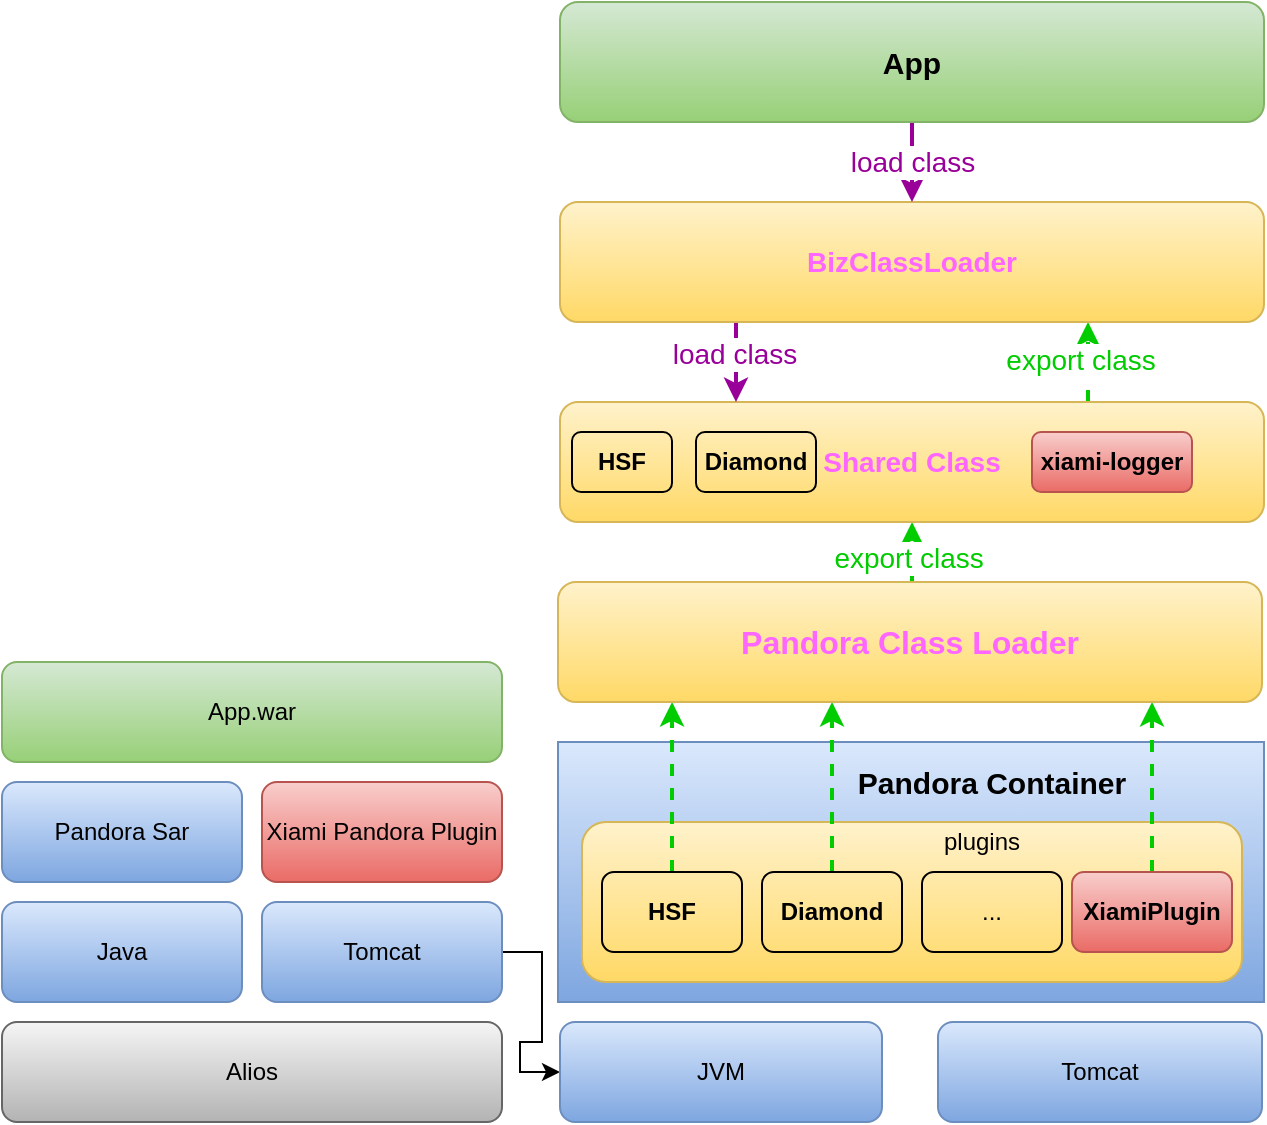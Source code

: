 <mxfile version="10.6.7" type="github"><diagram id="_4XKTsLNfXJKerc1PQuz" name="Page-1"><mxGraphModel dx="918" dy="617" grid="1" gridSize="10" guides="1" tooltips="1" connect="1" arrows="1" fold="1" page="1" pageScale="1" pageWidth="826" pageHeight="1169" math="0" shadow="0"><root><mxCell id="0"/><mxCell id="1" parent="0"/><mxCell id="9JVIV9pu0R4_s_QnGwJ--30" value="" style="rounded=0;whiteSpace=wrap;html=1;fillColor=#dae8fc;gradientColor=#7ea6e0;strokeColor=#6c8ebf;" parent="1" vertex="1"><mxGeometry x="298" y="460" width="353" height="130" as="geometry"/></mxCell><mxCell id="9JVIV9pu0R4_s_QnGwJ--14" value="Alios" style="rounded=1;whiteSpace=wrap;html=1;fillColor=#f5f5f5;gradientColor=#b3b3b3;strokeColor=#666666;" parent="1" vertex="1"><mxGeometry x="20" y="600" width="250" height="50" as="geometry"/></mxCell><mxCell id="9JVIV9pu0R4_s_QnGwJ--15" value="Java" style="rounded=1;whiteSpace=wrap;html=1;fillColor=#dae8fc;gradientColor=#7ea6e0;strokeColor=#6c8ebf;" parent="1" vertex="1"><mxGeometry x="20" y="540" width="120" height="50" as="geometry"/></mxCell><mxCell id="9JVIV9pu0R4_s_QnGwJ--22" style="edgeStyle=orthogonalEdgeStyle;rounded=0;orthogonalLoop=1;jettySize=auto;html=1;exitX=1;exitY=0.5;exitDx=0;exitDy=0;entryX=0;entryY=0.5;entryDx=0;entryDy=0;" parent="1" source="9JVIV9pu0R4_s_QnGwJ--16" target="9JVIV9pu0R4_s_QnGwJ--20" edge="1"><mxGeometry relative="1" as="geometry"/></mxCell><mxCell id="9JVIV9pu0R4_s_QnGwJ--16" value="Tomcat" style="rounded=1;whiteSpace=wrap;html=1;fillColor=#dae8fc;gradientColor=#7ea6e0;strokeColor=#6c8ebf;" parent="1" vertex="1"><mxGeometry x="150" y="540" width="120" height="50" as="geometry"/></mxCell><mxCell id="9JVIV9pu0R4_s_QnGwJ--17" value="Pandora Sar" style="rounded=1;whiteSpace=wrap;html=1;fillColor=#dae8fc;gradientColor=#7ea6e0;strokeColor=#6c8ebf;" parent="1" vertex="1"><mxGeometry x="20" y="480" width="120" height="50" as="geometry"/></mxCell><mxCell id="9JVIV9pu0R4_s_QnGwJ--18" value="Xiami Pandora Plugin" style="rounded=1;whiteSpace=wrap;html=1;fillColor=#f8cecc;gradientColor=#ea6b66;strokeColor=#b85450;" parent="1" vertex="1"><mxGeometry x="150" y="480" width="120" height="50" as="geometry"/></mxCell><mxCell id="9JVIV9pu0R4_s_QnGwJ--19" value="App.war" style="rounded=1;whiteSpace=wrap;html=1;fillColor=#d5e8d4;gradientColor=#97d077;strokeColor=#82b366;" parent="1" vertex="1"><mxGeometry x="20" y="420" width="250" height="50" as="geometry"/></mxCell><mxCell id="9JVIV9pu0R4_s_QnGwJ--20" value="JVM" style="rounded=1;whiteSpace=wrap;html=1;fillColor=#dae8fc;gradientColor=#7ea6e0;strokeColor=#6c8ebf;" parent="1" vertex="1"><mxGeometry x="299" y="600" width="161" height="50" as="geometry"/></mxCell><mxCell id="9JVIV9pu0R4_s_QnGwJ--21" value="Tomcat" style="rounded=1;whiteSpace=wrap;html=1;fillColor=#dae8fc;gradientColor=#7ea6e0;strokeColor=#6c8ebf;" parent="1" vertex="1"><mxGeometry x="488" y="600" width="162" height="50" as="geometry"/></mxCell><mxCell id="9JVIV9pu0R4_s_QnGwJ--23" value="" style="rounded=1;whiteSpace=wrap;html=1;fillColor=#fff2cc;gradientColor=#ffd966;strokeColor=#d6b656;" parent="1" vertex="1"><mxGeometry x="310" y="500" width="330" height="80" as="geometry"/></mxCell><mxCell id="9JVIV9pu0R4_s_QnGwJ--41" style="edgeStyle=orthogonalEdgeStyle;rounded=0;orthogonalLoop=1;jettySize=auto;html=1;exitX=0.5;exitY=0;exitDx=0;exitDy=0;entryX=0.162;entryY=1;entryDx=0;entryDy=0;entryPerimeter=0;dashed=1;strokeWidth=2;strokeColor=#00CC00;" parent="1" source="9JVIV9pu0R4_s_QnGwJ--24" target="9JVIV9pu0R4_s_QnGwJ--32" edge="1"><mxGeometry relative="1" as="geometry"/></mxCell><mxCell id="9JVIV9pu0R4_s_QnGwJ--24" value="HSF" style="rounded=1;whiteSpace=wrap;html=1;fillColor=none;fontStyle=1" parent="1" vertex="1"><mxGeometry x="320" y="525" width="70" height="40" as="geometry"/></mxCell><mxCell id="9JVIV9pu0R4_s_QnGwJ--42" style="edgeStyle=orthogonalEdgeStyle;rounded=0;orthogonalLoop=1;jettySize=auto;html=1;exitX=0.5;exitY=0;exitDx=0;exitDy=0;strokeWidth=2;dashed=1;strokeColor=#00CC00;" parent="1" source="9JVIV9pu0R4_s_QnGwJ--25" edge="1"><mxGeometry relative="1" as="geometry"><mxPoint x="435" y="440" as="targetPoint"/></mxGeometry></mxCell><mxCell id="9JVIV9pu0R4_s_QnGwJ--25" value="Diamond" style="rounded=1;whiteSpace=wrap;html=1;fillColor=none;fontStyle=1" parent="1" vertex="1"><mxGeometry x="400" y="525" width="70" height="40" as="geometry"/></mxCell><mxCell id="9JVIV9pu0R4_s_QnGwJ--26" value="..." style="rounded=1;whiteSpace=wrap;html=1;fillColor=none;" parent="1" vertex="1"><mxGeometry x="480" y="525" width="70" height="40" as="geometry"/></mxCell><mxCell id="9JVIV9pu0R4_s_QnGwJ--45" style="edgeStyle=orthogonalEdgeStyle;rounded=0;orthogonalLoop=1;jettySize=auto;html=1;exitX=0.5;exitY=0;exitDx=0;exitDy=0;strokeColor=#00CC00;strokeWidth=2;dashed=1;" parent="1" source="9JVIV9pu0R4_s_QnGwJ--27" edge="1"><mxGeometry relative="1" as="geometry"><mxPoint x="595" y="440" as="targetPoint"/></mxGeometry></mxCell><mxCell id="9JVIV9pu0R4_s_QnGwJ--27" value="XiamiPlugin" style="rounded=1;whiteSpace=wrap;html=1;fillColor=#f8cecc;gradientColor=#ea6b66;strokeColor=#b85450;fontStyle=1" parent="1" vertex="1"><mxGeometry x="555" y="525" width="80" height="40" as="geometry"/></mxCell><mxCell id="9JVIV9pu0R4_s_QnGwJ--29" value="plugins" style="text;html=1;strokeColor=none;fillColor=none;align=center;verticalAlign=middle;whiteSpace=wrap;rounded=0;" parent="1" vertex="1"><mxGeometry x="490" y="500" width="40" height="20" as="geometry"/></mxCell><mxCell id="9JVIV9pu0R4_s_QnGwJ--31" value="Pandora Container" style="text;html=1;strokeColor=none;fillColor=none;align=center;verticalAlign=middle;whiteSpace=wrap;rounded=0;fontSize=15;fontStyle=1" parent="1" vertex="1"><mxGeometry x="444" y="470" width="142" height="20" as="geometry"/></mxCell><mxCell id="9JVIV9pu0R4_s_QnGwJ--40" style="edgeStyle=orthogonalEdgeStyle;rounded=0;orthogonalLoop=1;jettySize=auto;html=1;exitX=0.5;exitY=0;exitDx=0;exitDy=0;entryX=0.5;entryY=1;entryDx=0;entryDy=0;fontColor=#00CC00;strokeWidth=2;strokeColor=#00CC00;dashed=1;" parent="1" source="9JVIV9pu0R4_s_QnGwJ--32" target="9JVIV9pu0R4_s_QnGwJ--33" edge="1"><mxGeometry relative="1" as="geometry"/></mxCell><mxCell id="JXzlm3-9NKTbLBNhS4zp-8" value="&lt;font color=&quot;#00cc00&quot;&gt;export class&amp;nbsp;&lt;/font&gt;" style="text;html=1;resizable=0;points=[];align=center;verticalAlign=middle;labelBackgroundColor=#ffffff;fontSize=14;fontColor=#990099;" vertex="1" connectable="0" parent="9JVIV9pu0R4_s_QnGwJ--40"><mxGeometry x="-0.161" relative="1" as="geometry"><mxPoint as="offset"/></mxGeometry></mxCell><mxCell id="9JVIV9pu0R4_s_QnGwJ--32" value="Pandora Class Loader" style="rounded=1;whiteSpace=wrap;html=1;fillColor=#fff2cc;gradientColor=#ffd966;strokeColor=#d6b656;fontSize=16;fontStyle=1;fontColor=#FF66FF;" parent="1" vertex="1"><mxGeometry x="298" y="380" width="352" height="60" as="geometry"/></mxCell><mxCell id="9JVIV9pu0R4_s_QnGwJ--38" style="edgeStyle=orthogonalEdgeStyle;rounded=0;orthogonalLoop=1;jettySize=auto;html=1;exitX=0.75;exitY=0;exitDx=0;exitDy=0;entryX=0.75;entryY=1;entryDx=0;entryDy=0;strokeWidth=2;dashed=1;strokeColor=#00CC00;" parent="1" source="9JVIV9pu0R4_s_QnGwJ--33" target="9JVIV9pu0R4_s_QnGwJ--34" edge="1"><mxGeometry relative="1" as="geometry"/></mxCell><mxCell id="JXzlm3-9NKTbLBNhS4zp-7" value="export class" style="text;html=1;resizable=0;points=[];align=center;verticalAlign=middle;labelBackgroundColor=#ffffff;fontSize=14;fontColor=#00CC00;" vertex="1" connectable="0" parent="9JVIV9pu0R4_s_QnGwJ--38"><mxGeometry x="0.067" y="4" relative="1" as="geometry"><mxPoint as="offset"/></mxGeometry></mxCell><mxCell id="9JVIV9pu0R4_s_QnGwJ--33" value="Shared Class" style="rounded=1;whiteSpace=wrap;html=1;fillColor=#fff2cc;gradientColor=#ffd966;strokeColor=#d6b656;fontStyle=1;fontSize=14;fontColor=#FF66FF;" parent="1" vertex="1"><mxGeometry x="299" y="290" width="352" height="60" as="geometry"/></mxCell><mxCell id="9JVIV9pu0R4_s_QnGwJ--37" style="edgeStyle=orthogonalEdgeStyle;rounded=0;orthogonalLoop=1;jettySize=auto;html=1;exitX=0.25;exitY=1;exitDx=0;exitDy=0;entryX=0.25;entryY=0;entryDx=0;entryDy=0;strokeColor=#990099;strokeWidth=2;" parent="1" source="9JVIV9pu0R4_s_QnGwJ--34" target="9JVIV9pu0R4_s_QnGwJ--33" edge="1"><mxGeometry relative="1" as="geometry"/></mxCell><mxCell id="JXzlm3-9NKTbLBNhS4zp-6" value="load class" style="text;html=1;resizable=0;points=[];align=center;verticalAlign=middle;labelBackgroundColor=#ffffff;fontSize=14;fontColor=#990099;" vertex="1" connectable="0" parent="9JVIV9pu0R4_s_QnGwJ--37"><mxGeometry x="-0.2" y="-1" relative="1" as="geometry"><mxPoint as="offset"/></mxGeometry></mxCell><mxCell id="9JVIV9pu0R4_s_QnGwJ--34" value="BizClassLoader" style="rounded=1;whiteSpace=wrap;html=1;fillColor=#fff2cc;gradientColor=#ffd966;strokeColor=#d6b656;fontStyle=1;fontSize=14;fontColor=#FF66FF;" parent="1" vertex="1"><mxGeometry x="299" y="190" width="352" height="60" as="geometry"/></mxCell><mxCell id="9JVIV9pu0R4_s_QnGwJ--36" value="&lt;font color=&quot;#990099&quot; style=&quot;font-size: 14px&quot;&gt;load class&lt;/font&gt;" style="edgeStyle=orthogonalEdgeStyle;rounded=0;orthogonalLoop=1;jettySize=auto;html=1;exitX=0.5;exitY=1;exitDx=0;exitDy=0;entryX=0.5;entryY=0;entryDx=0;entryDy=0;strokeWidth=2;strokeColor=#990099;" parent="1" source="9JVIV9pu0R4_s_QnGwJ--35" target="9JVIV9pu0R4_s_QnGwJ--34" edge="1"><mxGeometry relative="1" as="geometry"/></mxCell><mxCell id="9JVIV9pu0R4_s_QnGwJ--35" value="&lt;font style=&quot;font-size: 15px&quot;&gt;&lt;b&gt;App&lt;/b&gt;&lt;/font&gt;" style="rounded=1;whiteSpace=wrap;html=1;fillColor=#d5e8d4;gradientColor=#97d077;strokeColor=#82b366;" parent="1" vertex="1"><mxGeometry x="299" y="90" width="352" height="60" as="geometry"/></mxCell><mxCell id="JXzlm3-9NKTbLBNhS4zp-1" value="HSF" style="rounded=1;whiteSpace=wrap;html=1;fillColor=none;fontStyle=1" vertex="1" parent="1"><mxGeometry x="305" y="305" width="50" height="30" as="geometry"/></mxCell><mxCell id="JXzlm3-9NKTbLBNhS4zp-2" value="xiami-logger" style="rounded=1;whiteSpace=wrap;html=1;fillColor=#f8cecc;gradientColor=#ea6b66;strokeColor=#b85450;fontStyle=1" vertex="1" parent="1"><mxGeometry x="535" y="305" width="80" height="30" as="geometry"/></mxCell><mxCell id="JXzlm3-9NKTbLBNhS4zp-4" value="Diamond" style="rounded=1;whiteSpace=wrap;html=1;fillColor=none;fontStyle=1" vertex="1" parent="1"><mxGeometry x="367" y="305" width="60" height="30" as="geometry"/></mxCell></root></mxGraphModel></diagram></mxfile>